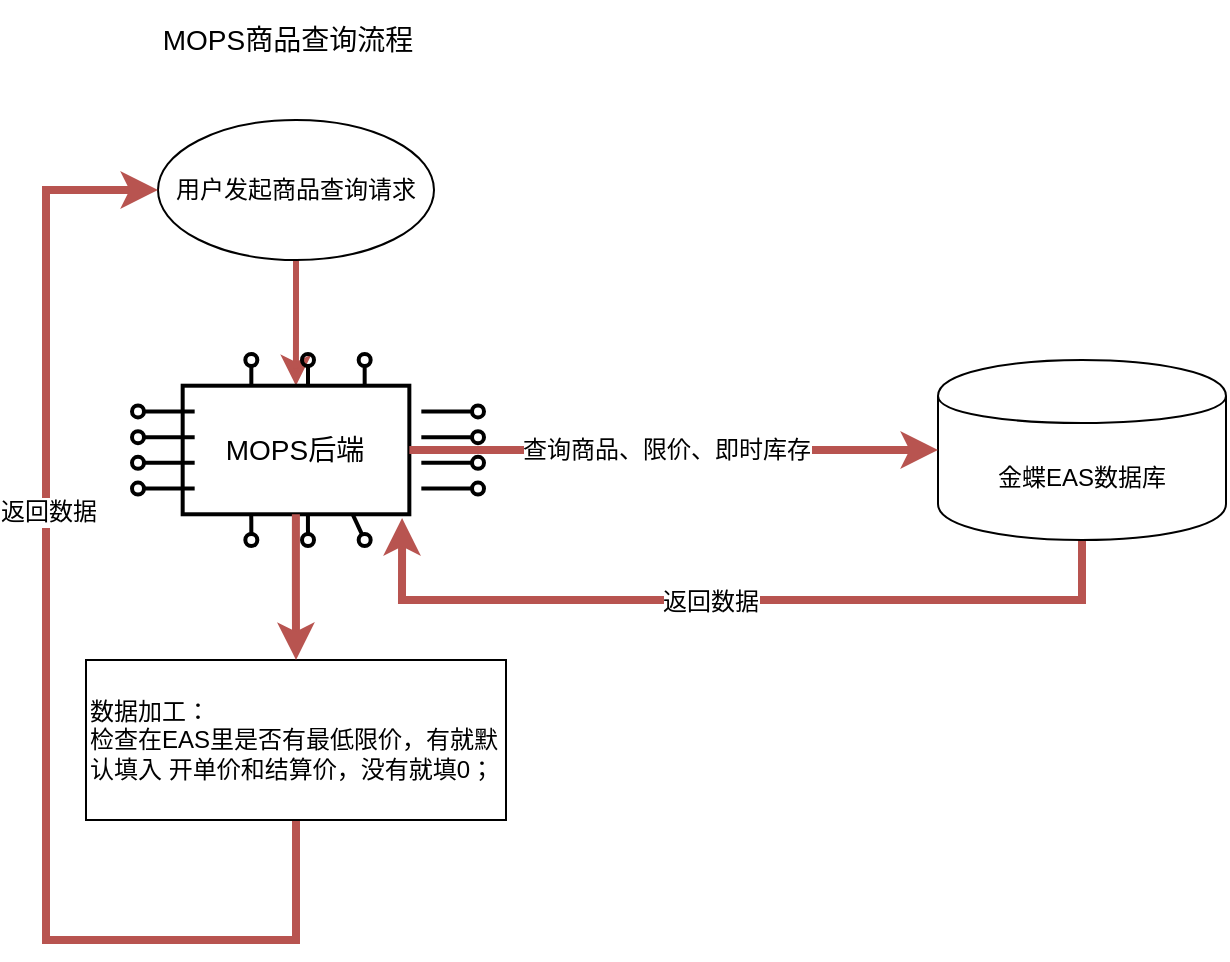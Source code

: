 <mxfile version="10.4.6" type="github"><diagram id="dHt-mESohF2VmQAWnIJz" name="第 1 页"><mxGraphModel dx="1394" dy="794" grid="1" gridSize="10" guides="1" tooltips="1" connect="1" arrows="1" fold="1" page="1" pageScale="1" pageWidth="1652" pageHeight="1169" math="0" shadow="0"><root><mxCell id="0"/><mxCell id="1" parent="0"/><mxCell id="0q6yPOMbsKB3d1TqMbBc-1" value="&lt;font style=&quot;font-size: 14px&quot;&gt;MOPS商品查询流程&lt;/font&gt;" style="text;html=1;strokeColor=none;fillColor=none;align=center;verticalAlign=middle;whiteSpace=wrap;rounded=0;" vertex="1" parent="1"><mxGeometry x="490" y="80" width="210" height="40" as="geometry"/></mxCell><mxCell id="0q6yPOMbsKB3d1TqMbBc-26" value="" style="edgeStyle=orthogonalEdgeStyle;rounded=0;orthogonalLoop=1;jettySize=auto;html=1;strokeWidth=3;fillColor=#f8cecc;strokeColor=#b85450;" edge="1" parent="1" source="0q6yPOMbsKB3d1TqMbBc-8" target="0q6yPOMbsKB3d1TqMbBc-10"><mxGeometry relative="1" as="geometry"/></mxCell><mxCell id="0q6yPOMbsKB3d1TqMbBc-8" value="用户发起商品查询请求" style="ellipse;whiteSpace=wrap;html=1;" vertex="1" parent="1"><mxGeometry x="530" y="140" width="138" height="70" as="geometry"/></mxCell><mxCell id="0q6yPOMbsKB3d1TqMbBc-9" value="" style="group" vertex="1" connectable="0" parent="1"><mxGeometry x="520" y="260" width="170" height="90" as="geometry"/></mxCell><mxCell id="0q6yPOMbsKB3d1TqMbBc-10" value="MOPS后端" style="rounded=0;whiteSpace=wrap;html=1;strokeColor=#000000;strokeWidth=2;fillColor=none;fontSize=14;fontColor=#000000;align=center;" vertex="1" parent="0q6yPOMbsKB3d1TqMbBc-9"><mxGeometry x="22.333" y="12.857" width="113.333" height="64.286" as="geometry"/></mxCell><mxCell id="0q6yPOMbsKB3d1TqMbBc-11" value="" style="endArrow=none;html=1;strokeColor=#000000;strokeWidth=2;fontSize=14;fontColor=#000000;startArrow=oval;startFill=0;" edge="1" parent="0q6yPOMbsKB3d1TqMbBc-9"><mxGeometry width="50" height="50" relative="1" as="geometry"><mxPoint y="25.714" as="sourcePoint"/><mxPoint x="28.333" y="25.714" as="targetPoint"/></mxGeometry></mxCell><mxCell id="0q6yPOMbsKB3d1TqMbBc-12" value="" style="endArrow=none;html=1;strokeColor=#000000;strokeWidth=2;fontSize=14;fontColor=#000000;startArrow=oval;startFill=0;" edge="1" parent="0q6yPOMbsKB3d1TqMbBc-9"><mxGeometry width="50" height="50" relative="1" as="geometry"><mxPoint y="38.571" as="sourcePoint"/><mxPoint x="28.333" y="38.571" as="targetPoint"/></mxGeometry></mxCell><mxCell id="0q6yPOMbsKB3d1TqMbBc-13" value="" style="endArrow=none;html=1;strokeColor=#000000;strokeWidth=2;fontSize=14;fontColor=#000000;startArrow=oval;startFill=0;" edge="1" parent="0q6yPOMbsKB3d1TqMbBc-9"><mxGeometry width="50" height="50" relative="1" as="geometry"><mxPoint y="51.429" as="sourcePoint"/><mxPoint x="28.333" y="51.429" as="targetPoint"/><Array as="points"><mxPoint x="7.083" y="51.429"/></Array></mxGeometry></mxCell><mxCell id="0q6yPOMbsKB3d1TqMbBc-14" value="" style="endArrow=none;html=1;strokeColor=#000000;strokeWidth=2;fontSize=14;fontColor=#000000;startArrow=oval;startFill=0;" edge="1" parent="0q6yPOMbsKB3d1TqMbBc-9"><mxGeometry width="50" height="50" relative="1" as="geometry"><mxPoint y="64.286" as="sourcePoint"/><mxPoint x="28.333" y="64.286" as="targetPoint"/></mxGeometry></mxCell><mxCell id="0q6yPOMbsKB3d1TqMbBc-15" value="" style="endArrow=none;html=1;strokeColor=#000000;strokeWidth=2;fontSize=14;fontColor=#000000;startArrow=oval;startFill=0;" edge="1" parent="0q6yPOMbsKB3d1TqMbBc-9"><mxGeometry width="50" height="50" relative="1" as="geometry"><mxPoint x="56.667" as="sourcePoint"/><mxPoint x="56.667" y="12.857" as="targetPoint"/></mxGeometry></mxCell><mxCell id="0q6yPOMbsKB3d1TqMbBc-16" value="" style="endArrow=none;html=1;strokeColor=#000000;strokeWidth=2;fontSize=14;fontColor=#000000;startArrow=oval;startFill=0;" edge="1" parent="0q6yPOMbsKB3d1TqMbBc-9"><mxGeometry width="50" height="50" relative="1" as="geometry"><mxPoint x="85" as="sourcePoint"/><mxPoint x="85" y="12.857" as="targetPoint"/></mxGeometry></mxCell><mxCell id="0q6yPOMbsKB3d1TqMbBc-17" value="" style="endArrow=none;html=1;strokeColor=#000000;strokeWidth=2;fontSize=14;fontColor=#000000;startArrow=oval;startFill=0;" edge="1" parent="0q6yPOMbsKB3d1TqMbBc-9"><mxGeometry width="50" height="50" relative="1" as="geometry"><mxPoint x="113.333" as="sourcePoint"/><mxPoint x="113.333" y="12.857" as="targetPoint"/></mxGeometry></mxCell><mxCell id="0q6yPOMbsKB3d1TqMbBc-18" value="" style="endArrow=none;html=1;strokeColor=#000000;strokeWidth=2;fontSize=14;fontColor=#000000;startArrow=oval;startFill=0;" edge="1" parent="0q6yPOMbsKB3d1TqMbBc-9"><mxGeometry width="50" height="50" relative="1" as="geometry"><mxPoint x="170" y="25.714" as="sourcePoint"/><mxPoint x="141.667" y="25.714" as="targetPoint"/></mxGeometry></mxCell><mxCell id="0q6yPOMbsKB3d1TqMbBc-19" value="" style="endArrow=none;html=1;strokeColor=#000000;strokeWidth=2;fontSize=14;fontColor=#000000;startArrow=oval;startFill=0;" edge="1" parent="0q6yPOMbsKB3d1TqMbBc-9"><mxGeometry width="50" height="50" relative="1" as="geometry"><mxPoint x="170" y="38.571" as="sourcePoint"/><mxPoint x="141.667" y="38.571" as="targetPoint"/></mxGeometry></mxCell><mxCell id="0q6yPOMbsKB3d1TqMbBc-20" value="" style="endArrow=none;html=1;strokeColor=#000000;strokeWidth=2;fontSize=14;fontColor=#000000;startArrow=oval;startFill=0;" edge="1" parent="0q6yPOMbsKB3d1TqMbBc-9"><mxGeometry width="50" height="50" relative="1" as="geometry"><mxPoint x="170" y="51.429" as="sourcePoint"/><mxPoint x="141.667" y="51.429" as="targetPoint"/></mxGeometry></mxCell><mxCell id="0q6yPOMbsKB3d1TqMbBc-21" value="" style="endArrow=none;html=1;strokeColor=#000000;strokeWidth=2;fontSize=14;fontColor=#000000;startArrow=oval;startFill=0;" edge="1" parent="0q6yPOMbsKB3d1TqMbBc-9"><mxGeometry width="50" height="50" relative="1" as="geometry"><mxPoint x="170" y="64.286" as="sourcePoint"/><mxPoint x="141.667" y="64.286" as="targetPoint"/></mxGeometry></mxCell><mxCell id="0q6yPOMbsKB3d1TqMbBc-22" value="" style="endArrow=none;html=1;strokeColor=#000000;strokeWidth=2;fontSize=14;fontColor=#000000;startArrow=oval;startFill=0;entryX=0.75;entryY=1;" edge="1" parent="0q6yPOMbsKB3d1TqMbBc-9" target="0q6yPOMbsKB3d1TqMbBc-10"><mxGeometry width="50" height="50" relative="1" as="geometry"><mxPoint x="113.333" y="90" as="sourcePoint"/><mxPoint x="106.25" y="83.571" as="targetPoint"/></mxGeometry></mxCell><mxCell id="0q6yPOMbsKB3d1TqMbBc-23" value="" style="endArrow=none;html=1;strokeColor=#000000;strokeWidth=2;fontSize=14;fontColor=#000000;startArrow=oval;startFill=0;entryX=0.75;entryY=1;" edge="1" parent="0q6yPOMbsKB3d1TqMbBc-9"><mxGeometry width="50" height="50" relative="1" as="geometry"><mxPoint x="85" y="90" as="sourcePoint"/><mxPoint x="84.966" y="77.173" as="targetPoint"/></mxGeometry></mxCell><mxCell id="0q6yPOMbsKB3d1TqMbBc-24" value="" style="endArrow=none;html=1;strokeColor=#000000;strokeWidth=2;fontSize=14;fontColor=#000000;startArrow=oval;startFill=0;entryX=0.75;entryY=1;" edge="1" parent="0q6yPOMbsKB3d1TqMbBc-9"><mxGeometry width="50" height="50" relative="1" as="geometry"><mxPoint x="56.667" y="90" as="sourcePoint"/><mxPoint x="56.633" y="77.173" as="targetPoint"/></mxGeometry></mxCell><mxCell id="0q6yPOMbsKB3d1TqMbBc-34" style="edgeStyle=orthogonalEdgeStyle;rounded=0;orthogonalLoop=1;jettySize=auto;html=1;strokeWidth=4;entryX=0.968;entryY=1.029;entryDx=0;entryDy=0;fillColor=#f8cecc;strokeColor=#b85450;entryPerimeter=0;" edge="1" parent="1" source="0q6yPOMbsKB3d1TqMbBc-27" target="0q6yPOMbsKB3d1TqMbBc-10"><mxGeometry relative="1" as="geometry"><mxPoint x="800" y="460" as="targetPoint"/><Array as="points"><mxPoint x="992" y="380"/><mxPoint x="652" y="380"/></Array></mxGeometry></mxCell><mxCell id="0q6yPOMbsKB3d1TqMbBc-35" value="返回数据" style="text;html=1;resizable=0;points=[];align=center;verticalAlign=middle;labelBackgroundColor=#ffffff;" vertex="1" connectable="0" parent="0q6yPOMbsKB3d1TqMbBc-34"><mxGeometry x="0.05" y="1" relative="1" as="geometry"><mxPoint as="offset"/></mxGeometry></mxCell><mxCell id="0q6yPOMbsKB3d1TqMbBc-27" value="金蝶EAS数据库" style="shape=cylinder;whiteSpace=wrap;html=1;boundedLbl=1;backgroundOutline=1;" vertex="1" parent="1"><mxGeometry x="920" y="260" width="144" height="90" as="geometry"/></mxCell><mxCell id="0q6yPOMbsKB3d1TqMbBc-32" style="edgeStyle=orthogonalEdgeStyle;rounded=0;orthogonalLoop=1;jettySize=auto;html=1;strokeWidth=4;fillColor=#f8cecc;strokeColor=#b85450;" edge="1" parent="1" source="0q6yPOMbsKB3d1TqMbBc-10" target="0q6yPOMbsKB3d1TqMbBc-27"><mxGeometry relative="1" as="geometry"/></mxCell><mxCell id="0q6yPOMbsKB3d1TqMbBc-33" value="查询商品、限价、即时库存" style="text;html=1;resizable=0;points=[];align=center;verticalAlign=middle;labelBackgroundColor=#ffffff;" vertex="1" connectable="0" parent="0q6yPOMbsKB3d1TqMbBc-32"><mxGeometry x="-0.028" relative="1" as="geometry"><mxPoint as="offset"/></mxGeometry></mxCell><mxCell id="0q6yPOMbsKB3d1TqMbBc-38" style="edgeStyle=orthogonalEdgeStyle;rounded=0;orthogonalLoop=1;jettySize=auto;html=1;entryX=0;entryY=0.5;entryDx=0;entryDy=0;strokeWidth=4;fillColor=#f8cecc;strokeColor=#b85450;" edge="1" parent="1" source="0q6yPOMbsKB3d1TqMbBc-36" target="0q6yPOMbsKB3d1TqMbBc-8"><mxGeometry relative="1" as="geometry"><Array as="points"><mxPoint x="599" y="550"/><mxPoint x="474" y="550"/><mxPoint x="474" y="175"/></Array></mxGeometry></mxCell><mxCell id="0q6yPOMbsKB3d1TqMbBc-39" value="返回数据" style="text;html=1;resizable=0;points=[];align=center;verticalAlign=middle;labelBackgroundColor=#ffffff;" vertex="1" connectable="0" parent="0q6yPOMbsKB3d1TqMbBc-38"><mxGeometry x="0.295" y="-1" relative="1" as="geometry"><mxPoint as="offset"/></mxGeometry></mxCell><mxCell id="0q6yPOMbsKB3d1TqMbBc-36" value="数据加工：&lt;br&gt;检查在EAS里是否有最低限价，有就默认填入 开单价和结算价，没有就填0；&lt;br&gt;" style="rounded=0;whiteSpace=wrap;html=1;align=left;" vertex="1" parent="1"><mxGeometry x="494" y="410" width="210" height="80" as="geometry"/></mxCell><mxCell id="0q6yPOMbsKB3d1TqMbBc-37" style="edgeStyle=orthogonalEdgeStyle;rounded=0;orthogonalLoop=1;jettySize=auto;html=1;strokeWidth=4;fillColor=#f8cecc;strokeColor=#b85450;" edge="1" parent="1" source="0q6yPOMbsKB3d1TqMbBc-10" target="0q6yPOMbsKB3d1TqMbBc-36"><mxGeometry relative="1" as="geometry"/></mxCell></root></mxGraphModel></diagram></mxfile>